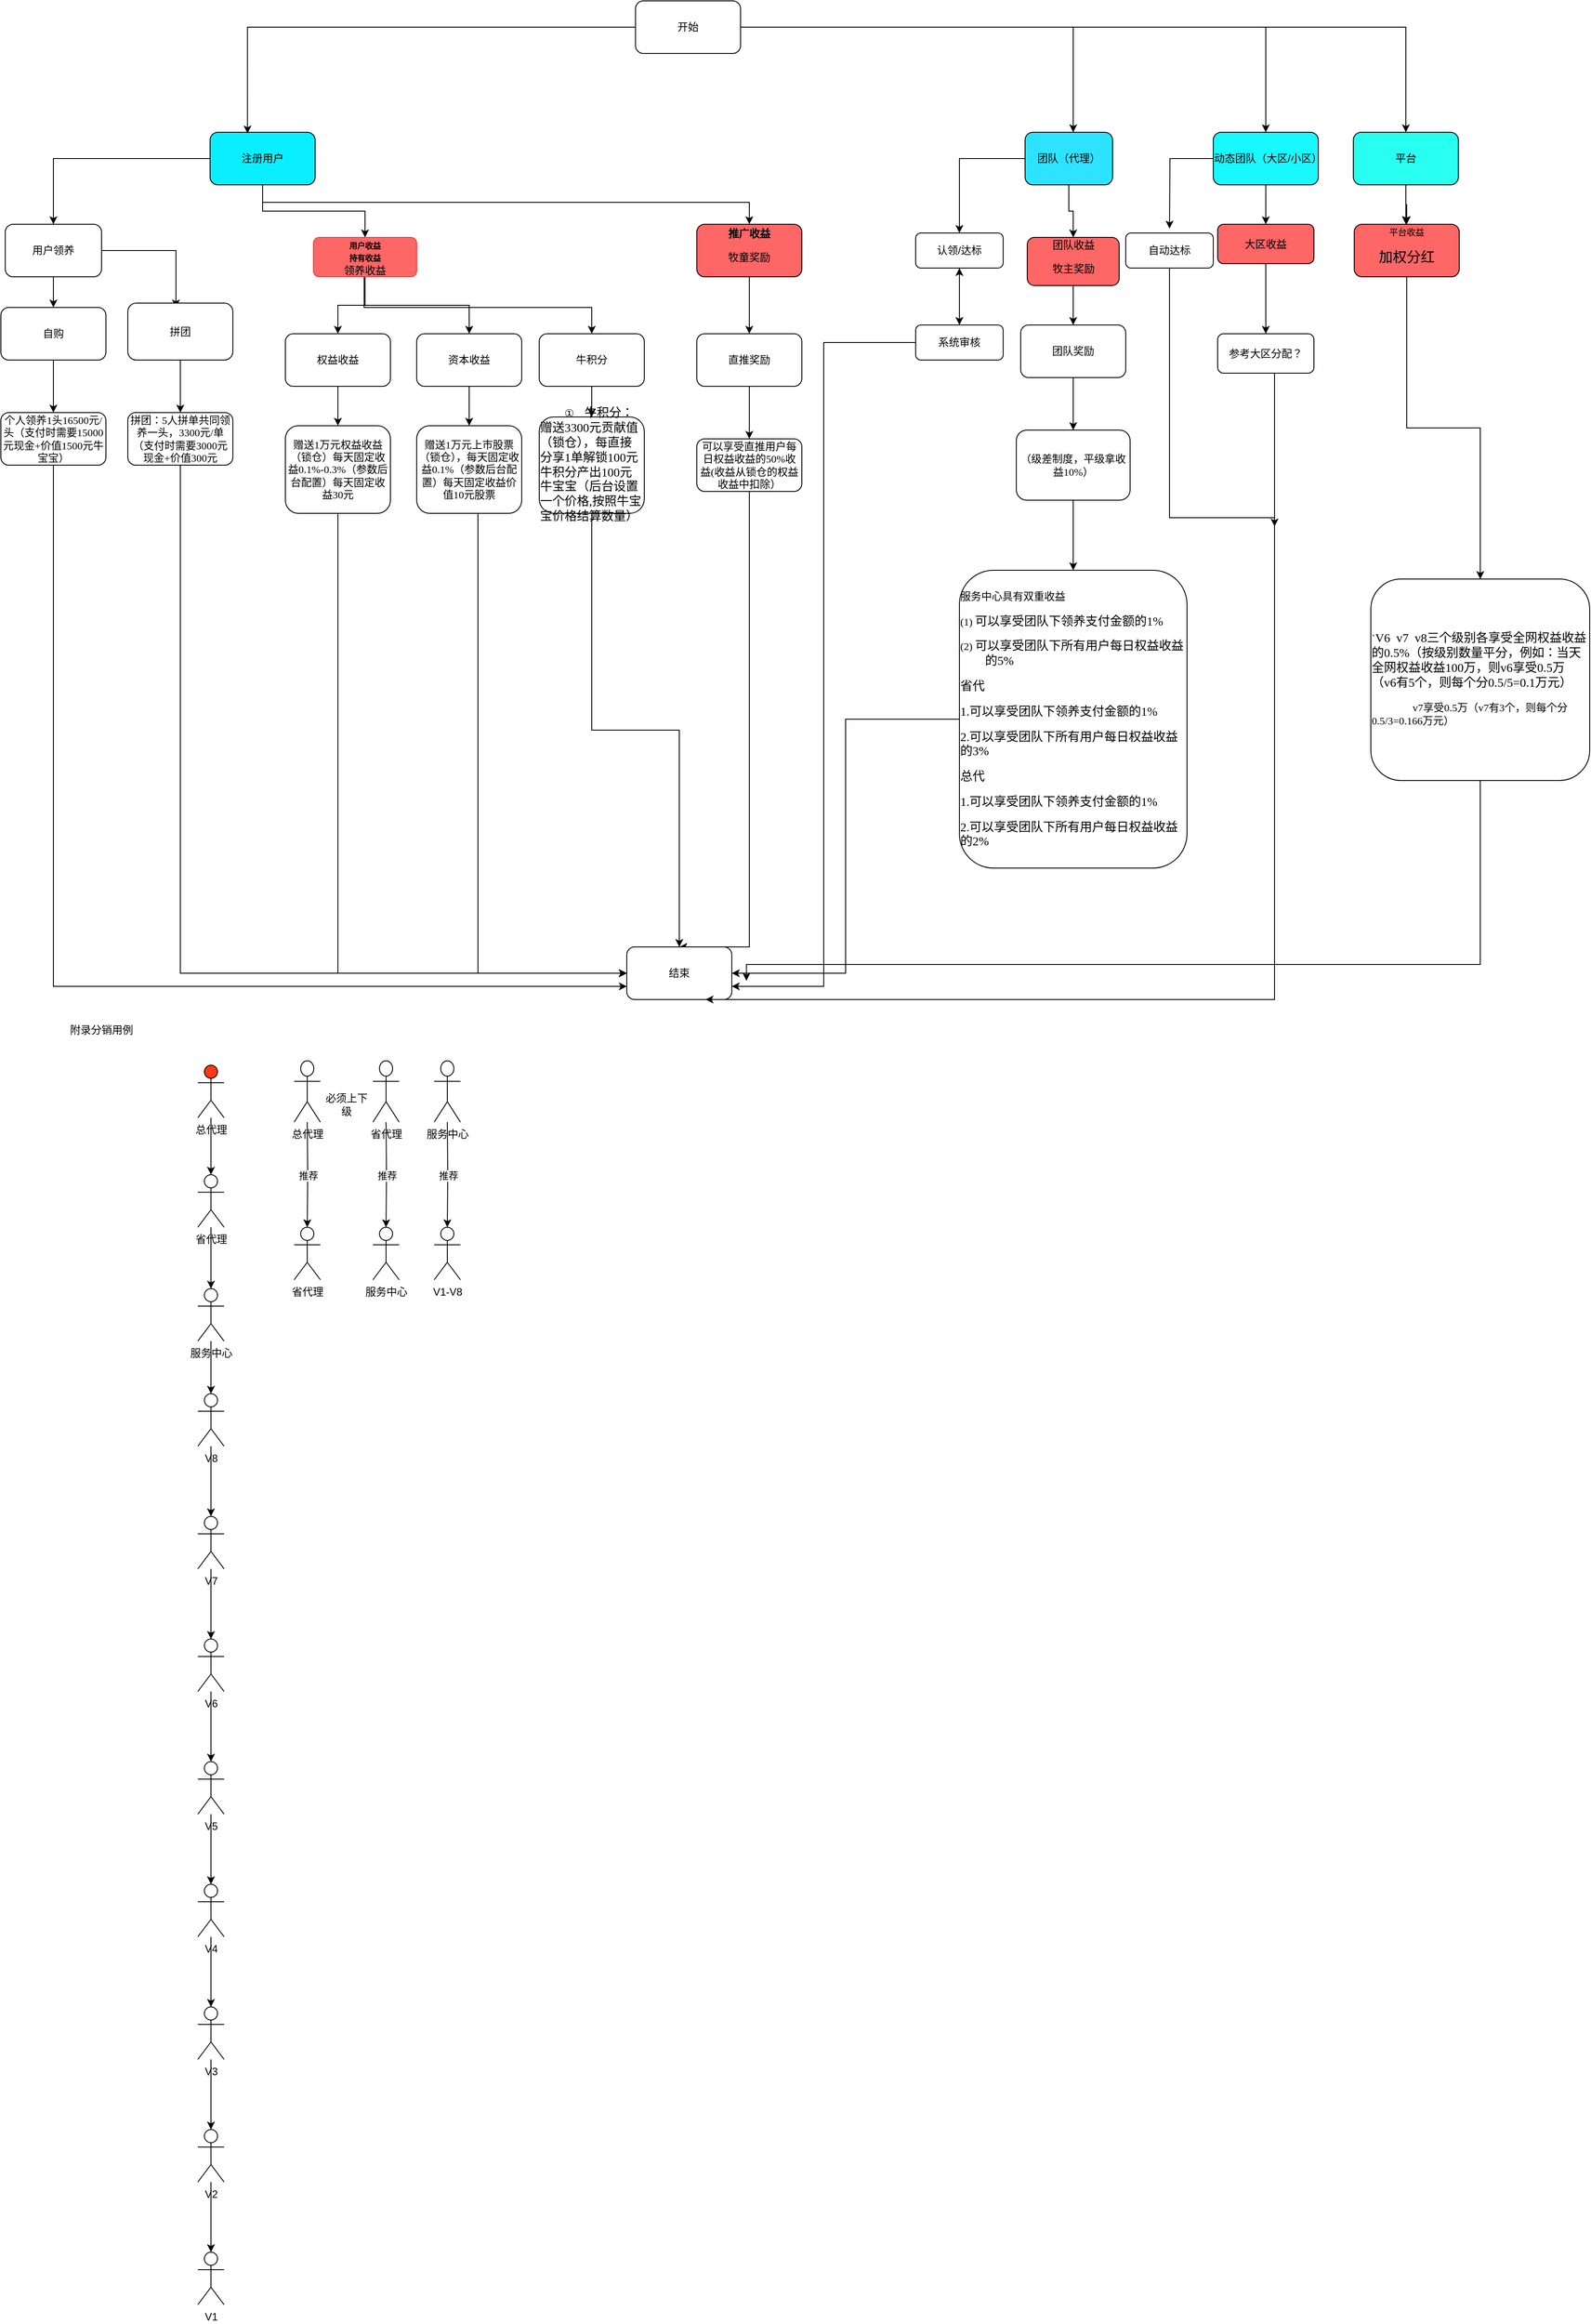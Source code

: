 <mxfile version="21.0.8" type="github">
  <diagram id="C5RBs43oDa-KdzZeNtuy" name="Page-1">
    <mxGraphModel dx="2100" dy="874" grid="1" gridSize="10" guides="1" tooltips="1" connect="1" arrows="1" fold="1" page="1" pageScale="1" pageWidth="827" pageHeight="1169" math="0" shadow="0">
      <root>
        <mxCell id="WIyWlLk6GJQsqaUBKTNV-0" />
        <mxCell id="WIyWlLk6GJQsqaUBKTNV-1" parent="WIyWlLk6GJQsqaUBKTNV-0" />
        <mxCell id="wJaKwitPQJHhGoxhKrAu-2" value="" style="edgeStyle=orthogonalEdgeStyle;rounded=0;orthogonalLoop=1;jettySize=auto;html=1;" edge="1" parent="WIyWlLk6GJQsqaUBKTNV-1" source="wJaKwitPQJHhGoxhKrAu-0" target="wJaKwitPQJHhGoxhKrAu-1">
          <mxGeometry relative="1" as="geometry" />
        </mxCell>
        <mxCell id="wJaKwitPQJHhGoxhKrAu-12" value="" style="edgeStyle=orthogonalEdgeStyle;rounded=0;orthogonalLoop=1;jettySize=auto;html=1;" edge="1" parent="WIyWlLk6GJQsqaUBKTNV-1" source="wJaKwitPQJHhGoxhKrAu-0" target="wJaKwitPQJHhGoxhKrAu-11">
          <mxGeometry relative="1" as="geometry" />
        </mxCell>
        <mxCell id="wJaKwitPQJHhGoxhKrAu-29" value="" style="edgeStyle=orthogonalEdgeStyle;rounded=0;orthogonalLoop=1;jettySize=auto;html=1;" edge="1" parent="WIyWlLk6GJQsqaUBKTNV-1" source="wJaKwitPQJHhGoxhKrAu-0" target="wJaKwitPQJHhGoxhKrAu-28">
          <mxGeometry relative="1" as="geometry">
            <Array as="points">
              <mxPoint x="354" y="230" />
              <mxPoint x="910" y="230" />
            </Array>
          </mxGeometry>
        </mxCell>
        <mxCell id="wJaKwitPQJHhGoxhKrAu-0" value="注册用户" style="rounded=1;whiteSpace=wrap;html=1;fillColor=#0AEFFF;" vertex="1" parent="WIyWlLk6GJQsqaUBKTNV-1">
          <mxGeometry x="294" y="150" width="120" height="60" as="geometry" />
        </mxCell>
        <mxCell id="wJaKwitPQJHhGoxhKrAu-4" value="" style="edgeStyle=orthogonalEdgeStyle;rounded=0;orthogonalLoop=1;jettySize=auto;html=1;" edge="1" parent="WIyWlLk6GJQsqaUBKTNV-1" source="wJaKwitPQJHhGoxhKrAu-1">
          <mxGeometry relative="1" as="geometry">
            <mxPoint x="255" y="350" as="targetPoint" />
            <Array as="points">
              <mxPoint x="255" y="285" />
            </Array>
          </mxGeometry>
        </mxCell>
        <mxCell id="wJaKwitPQJHhGoxhKrAu-26" style="edgeStyle=orthogonalEdgeStyle;rounded=0;orthogonalLoop=1;jettySize=auto;html=1;" edge="1" parent="WIyWlLk6GJQsqaUBKTNV-1" source="wJaKwitPQJHhGoxhKrAu-1" target="wJaKwitPQJHhGoxhKrAu-3">
          <mxGeometry relative="1" as="geometry" />
        </mxCell>
        <mxCell id="wJaKwitPQJHhGoxhKrAu-1" value="用户领养" style="rounded=1;whiteSpace=wrap;html=1;" vertex="1" parent="WIyWlLk6GJQsqaUBKTNV-1">
          <mxGeometry x="60" y="255" width="110" height="60" as="geometry" />
        </mxCell>
        <mxCell id="wJaKwitPQJHhGoxhKrAu-8" value="" style="edgeStyle=orthogonalEdgeStyle;rounded=0;orthogonalLoop=1;jettySize=auto;html=1;" edge="1" parent="WIyWlLk6GJQsqaUBKTNV-1" source="wJaKwitPQJHhGoxhKrAu-3" target="wJaKwitPQJHhGoxhKrAu-7">
          <mxGeometry relative="1" as="geometry" />
        </mxCell>
        <mxCell id="wJaKwitPQJHhGoxhKrAu-3" value="自购" style="whiteSpace=wrap;html=1;rounded=1;" vertex="1" parent="WIyWlLk6GJQsqaUBKTNV-1">
          <mxGeometry x="55" y="350" width="120" height="60" as="geometry" />
        </mxCell>
        <mxCell id="wJaKwitPQJHhGoxhKrAu-109" style="edgeStyle=orthogonalEdgeStyle;rounded=0;orthogonalLoop=1;jettySize=auto;html=1;" edge="1" parent="WIyWlLk6GJQsqaUBKTNV-1" source="wJaKwitPQJHhGoxhKrAu-5" target="wJaKwitPQJHhGoxhKrAu-9">
          <mxGeometry relative="1" as="geometry" />
        </mxCell>
        <mxCell id="wJaKwitPQJHhGoxhKrAu-5" value="拼团" style="rounded=1;whiteSpace=wrap;html=1;" vertex="1" parent="WIyWlLk6GJQsqaUBKTNV-1">
          <mxGeometry x="200" y="345" width="120" height="65" as="geometry" />
        </mxCell>
        <mxCell id="wJaKwitPQJHhGoxhKrAu-130" style="edgeStyle=orthogonalEdgeStyle;rounded=0;orthogonalLoop=1;jettySize=auto;html=1;entryX=0;entryY=0.75;entryDx=0;entryDy=0;" edge="1" parent="WIyWlLk6GJQsqaUBKTNV-1" source="wJaKwitPQJHhGoxhKrAu-7" target="wJaKwitPQJHhGoxhKrAu-129">
          <mxGeometry relative="1" as="geometry">
            <Array as="points">
              <mxPoint x="115" y="1125" />
            </Array>
          </mxGeometry>
        </mxCell>
        <mxCell id="wJaKwitPQJHhGoxhKrAu-7" value="&lt;p class=&quot;MsoNormal&quot;&gt;&lt;font face=&quot;宋体&quot;&gt;个人领养&lt;/font&gt;&lt;font face=&quot;Calibri&quot;&gt;1&lt;/font&gt;&lt;font face=&quot;宋体&quot;&gt;头&lt;/font&gt;&lt;font face=&quot;Calibri&quot;&gt;16500&lt;/font&gt;&lt;font face=&quot;宋体&quot;&gt;元&lt;/font&gt;&lt;font face=&quot;Calibri&quot;&gt;/&lt;/font&gt;&lt;font face=&quot;宋体&quot;&gt;头（支付时需要&lt;/font&gt;&lt;font face=&quot;Calibri&quot;&gt;15000&lt;/font&gt;&lt;font face=&quot;宋体&quot;&gt;元现金&lt;/font&gt;&lt;font face=&quot;Calibri&quot;&gt;+&lt;/font&gt;&lt;font face=&quot;宋体&quot;&gt;价值&lt;/font&gt;&lt;font face=&quot;Calibri&quot;&gt;1500&lt;/font&gt;&lt;font face=&quot;宋体&quot;&gt;元牛宝宝）&lt;/font&gt;&lt;/p&gt;" style="whiteSpace=wrap;html=1;rounded=1;" vertex="1" parent="WIyWlLk6GJQsqaUBKTNV-1">
          <mxGeometry x="55" y="470" width="120" height="60" as="geometry" />
        </mxCell>
        <mxCell id="wJaKwitPQJHhGoxhKrAu-14" value="" style="edgeStyle=orthogonalEdgeStyle;rounded=0;orthogonalLoop=1;jettySize=auto;html=1;" edge="1" parent="WIyWlLk6GJQsqaUBKTNV-1" source="wJaKwitPQJHhGoxhKrAu-11" target="wJaKwitPQJHhGoxhKrAu-13">
          <mxGeometry relative="1" as="geometry" />
        </mxCell>
        <mxCell id="wJaKwitPQJHhGoxhKrAu-16" value="" style="edgeStyle=orthogonalEdgeStyle;rounded=0;orthogonalLoop=1;jettySize=auto;html=1;" edge="1" parent="WIyWlLk6GJQsqaUBKTNV-1" source="wJaKwitPQJHhGoxhKrAu-11" target="wJaKwitPQJHhGoxhKrAu-15">
          <mxGeometry relative="1" as="geometry" />
        </mxCell>
        <mxCell id="wJaKwitPQJHhGoxhKrAu-110" style="edgeStyle=orthogonalEdgeStyle;rounded=0;orthogonalLoop=1;jettySize=auto;html=1;" edge="1" parent="WIyWlLk6GJQsqaUBKTNV-1" source="wJaKwitPQJHhGoxhKrAu-11" target="wJaKwitPQJHhGoxhKrAu-17">
          <mxGeometry relative="1" as="geometry">
            <Array as="points">
              <mxPoint x="470" y="350" />
              <mxPoint x="730" y="350" />
            </Array>
          </mxGeometry>
        </mxCell>
        <mxCell id="wJaKwitPQJHhGoxhKrAu-11" value="&lt;b&gt;&lt;font style=&quot;font-size: 9px;&quot;&gt;用户收益&lt;br&gt;持有收益&lt;br&gt;&lt;/font&gt;&lt;/b&gt;&lt;span style=&quot;font-family: 宋体; background-color: initial;&quot;&gt;领养收益&lt;/span&gt;&lt;b&gt;&lt;font style=&quot;font-size: 9px;&quot;&gt;&lt;br&gt;&lt;/font&gt;&lt;/b&gt;" style="rounded=1;whiteSpace=wrap;html=1;strokeColor=#FF3333;fillColor=#FF6666;" vertex="1" parent="WIyWlLk6GJQsqaUBKTNV-1">
          <mxGeometry x="412" y="270" width="118" height="45" as="geometry" />
        </mxCell>
        <mxCell id="wJaKwitPQJHhGoxhKrAu-20" value="" style="edgeStyle=orthogonalEdgeStyle;rounded=0;orthogonalLoop=1;jettySize=auto;html=1;" edge="1" parent="WIyWlLk6GJQsqaUBKTNV-1" source="wJaKwitPQJHhGoxhKrAu-13" target="wJaKwitPQJHhGoxhKrAu-19">
          <mxGeometry relative="1" as="geometry" />
        </mxCell>
        <mxCell id="wJaKwitPQJHhGoxhKrAu-13" value="权益收益" style="rounded=1;whiteSpace=wrap;html=1;" vertex="1" parent="WIyWlLk6GJQsqaUBKTNV-1">
          <mxGeometry x="380" y="380" width="120" height="60" as="geometry" />
        </mxCell>
        <mxCell id="wJaKwitPQJHhGoxhKrAu-22" value="" style="edgeStyle=orthogonalEdgeStyle;rounded=0;orthogonalLoop=1;jettySize=auto;html=1;" edge="1" parent="WIyWlLk6GJQsqaUBKTNV-1" source="wJaKwitPQJHhGoxhKrAu-15" target="wJaKwitPQJHhGoxhKrAu-21">
          <mxGeometry relative="1" as="geometry" />
        </mxCell>
        <mxCell id="wJaKwitPQJHhGoxhKrAu-15" value="&lt;p class=&quot;MsoNormal&quot;&gt;&lt;font face=&quot;宋体&quot;&gt;资本收益&lt;/font&gt;&lt;/p&gt;" style="whiteSpace=wrap;html=1;rounded=1;" vertex="1" parent="WIyWlLk6GJQsqaUBKTNV-1">
          <mxGeometry x="530" y="380" width="120" height="60" as="geometry" />
        </mxCell>
        <mxCell id="wJaKwitPQJHhGoxhKrAu-27" value="" style="edgeStyle=orthogonalEdgeStyle;rounded=0;orthogonalLoop=1;jettySize=auto;html=1;" edge="1" parent="WIyWlLk6GJQsqaUBKTNV-1" source="wJaKwitPQJHhGoxhKrAu-17" target="wJaKwitPQJHhGoxhKrAu-23">
          <mxGeometry relative="1" as="geometry" />
        </mxCell>
        <mxCell id="wJaKwitPQJHhGoxhKrAu-17" value="&lt;p class=&quot;MsoNormal&quot;&gt;&lt;font face=&quot;宋体&quot;&gt;牛积分&lt;/font&gt;&lt;/p&gt;" style="whiteSpace=wrap;html=1;rounded=1;" vertex="1" parent="WIyWlLk6GJQsqaUBKTNV-1">
          <mxGeometry x="670" y="380" width="120" height="60" as="geometry" />
        </mxCell>
        <mxCell id="wJaKwitPQJHhGoxhKrAu-132" style="edgeStyle=orthogonalEdgeStyle;rounded=0;orthogonalLoop=1;jettySize=auto;html=1;entryX=0;entryY=0.5;entryDx=0;entryDy=0;" edge="1" parent="WIyWlLk6GJQsqaUBKTNV-1" source="wJaKwitPQJHhGoxhKrAu-19" target="wJaKwitPQJHhGoxhKrAu-129">
          <mxGeometry relative="1" as="geometry">
            <Array as="points">
              <mxPoint x="440" y="1110" />
            </Array>
          </mxGeometry>
        </mxCell>
        <mxCell id="wJaKwitPQJHhGoxhKrAu-19" value="&lt;p class=&quot;MsoNormal&quot;&gt;&lt;font face=&quot;宋体&quot;&gt;赠送&lt;/font&gt;&lt;font face=&quot;Calibri&quot;&gt;1&lt;/font&gt;&lt;font face=&quot;宋体&quot;&gt;万元权益收益（锁仓）每天固定收益&lt;/font&gt;&lt;font face=&quot;Calibri&quot;&gt;0.1%-0.3%&lt;/font&gt;&lt;font face=&quot;宋体&quot;&gt;（参数后台配置）每天固定收益&lt;/font&gt;&lt;font face=&quot;Calibri&quot;&gt;30&lt;/font&gt;&lt;font face=&quot;宋体&quot;&gt;元&lt;/font&gt;&lt;/p&gt;" style="rounded=1;whiteSpace=wrap;html=1;" vertex="1" parent="WIyWlLk6GJQsqaUBKTNV-1">
          <mxGeometry x="380" y="485" width="120" height="100" as="geometry" />
        </mxCell>
        <mxCell id="wJaKwitPQJHhGoxhKrAu-133" style="edgeStyle=orthogonalEdgeStyle;rounded=0;orthogonalLoop=1;jettySize=auto;html=1;entryX=0;entryY=0.5;entryDx=0;entryDy=0;" edge="1" parent="WIyWlLk6GJQsqaUBKTNV-1" source="wJaKwitPQJHhGoxhKrAu-21" target="wJaKwitPQJHhGoxhKrAu-129">
          <mxGeometry relative="1" as="geometry">
            <Array as="points">
              <mxPoint x="600" y="1110" />
            </Array>
          </mxGeometry>
        </mxCell>
        <mxCell id="wJaKwitPQJHhGoxhKrAu-21" value="&lt;p class=&quot;MsoNormal&quot;&gt;&lt;font face=&quot;宋体&quot;&gt;赠送&lt;/font&gt;&lt;font face=&quot;Calibri&quot;&gt;1&lt;/font&gt;&lt;font face=&quot;宋体&quot;&gt;万元上市股票（锁仓），每天固定收益&lt;/font&gt;&lt;font face=&quot;Calibri&quot;&gt;0.1%&lt;/font&gt;&lt;font face=&quot;宋体&quot;&gt;（参数后台配置）每天固定收益价值&lt;/font&gt;&lt;font face=&quot;Calibri&quot;&gt;10&lt;/font&gt;&lt;font face=&quot;宋体&quot;&gt;元股票&lt;/font&gt;&lt;/p&gt;" style="whiteSpace=wrap;html=1;rounded=1;" vertex="1" parent="WIyWlLk6GJQsqaUBKTNV-1">
          <mxGeometry x="530" y="485" width="120" height="100" as="geometry" />
        </mxCell>
        <mxCell id="wJaKwitPQJHhGoxhKrAu-134" style="edgeStyle=orthogonalEdgeStyle;rounded=0;orthogonalLoop=1;jettySize=auto;html=1;" edge="1" parent="WIyWlLk6GJQsqaUBKTNV-1" source="wJaKwitPQJHhGoxhKrAu-23" target="wJaKwitPQJHhGoxhKrAu-129">
          <mxGeometry relative="1" as="geometry" />
        </mxCell>
        <mxCell id="wJaKwitPQJHhGoxhKrAu-23" value="&lt;p style=&quot;margin-left:0.0pt;mso-para-margin-left:0.0gd;text-indent:21.0pt;&lt;br/&gt;mso-char-indent-count:2.0;text-align:left;mso-list:l0 level1 lfo1;&quot; class=&quot;MsoNormal&quot;&gt;①　&lt;span style=&quot;mso-spacerun:&#39;yes&#39;;font-family:宋体;mso-ascii-font-family:Calibri;&lt;br/&gt;mso-hansi-font-family:Calibri;mso-bidi-font-family:&#39;Times New Roman&#39;;font-size:10.5pt;&lt;br/&gt;mso-font-kerning:1.0pt;&quot;&gt;&lt;font face=&quot;宋体&quot;&gt;牛积分：赠送&lt;/font&gt;&lt;font face=&quot;Calibri&quot;&gt;3300&lt;/font&gt;&lt;font face=&quot;宋体&quot;&gt;元贡献值（锁仓），每直接分享&lt;/font&gt;&lt;font face=&quot;Calibri&quot;&gt;1&lt;/font&gt;&lt;font face=&quot;宋体&quot;&gt;单解锁&lt;/font&gt;&lt;font face=&quot;Calibri&quot;&gt;100&lt;/font&gt;&lt;font face=&quot;宋体&quot;&gt;元牛积分产出&lt;/font&gt;&lt;font face=&quot;Calibri&quot;&gt;100&lt;/font&gt;&lt;font face=&quot;宋体&quot;&gt;元牛宝宝（后台设置一个价格&lt;/font&gt;&lt;font face=&quot;Calibri&quot;&gt;,&lt;/font&gt;&lt;font face=&quot;宋体&quot;&gt;按照牛宝宝价格结算数量）&lt;/font&gt;&lt;/span&gt;&lt;span style=&quot;mso-spacerun:&#39;yes&#39;;font-family:Calibri;mso-fareast-font-family:宋体;&lt;br/&gt;mso-bidi-font-family:&#39;Times New Roman&#39;;font-size:10.5pt;mso-font-kerning:1.0pt;&quot;&gt;&lt;/span&gt;&lt;/p&gt;" style="whiteSpace=wrap;html=1;rounded=1;" vertex="1" parent="WIyWlLk6GJQsqaUBKTNV-1">
          <mxGeometry x="670" y="475" width="120" height="110" as="geometry" />
        </mxCell>
        <mxCell id="wJaKwitPQJHhGoxhKrAu-131" style="edgeStyle=orthogonalEdgeStyle;rounded=0;orthogonalLoop=1;jettySize=auto;html=1;entryX=0;entryY=0.5;entryDx=0;entryDy=0;" edge="1" parent="WIyWlLk6GJQsqaUBKTNV-1" source="wJaKwitPQJHhGoxhKrAu-9" target="wJaKwitPQJHhGoxhKrAu-129">
          <mxGeometry relative="1" as="geometry">
            <Array as="points">
              <mxPoint x="260" y="1110" />
            </Array>
          </mxGeometry>
        </mxCell>
        <mxCell id="wJaKwitPQJHhGoxhKrAu-9" value="&lt;p class=&quot;MsoNormal&quot;&gt;&lt;font face=&quot;宋体&quot;&gt;拼团：&lt;/font&gt;&lt;font face=&quot;Calibri&quot;&gt;5&lt;/font&gt;&lt;font face=&quot;宋体&quot;&gt;人拼单共同领养一头，&lt;/font&gt;&lt;font face=&quot;Calibri&quot;&gt;3300&lt;/font&gt;&lt;font face=&quot;宋体&quot;&gt;元&lt;/font&gt;&lt;font face=&quot;Calibri&quot;&gt;/&lt;/font&gt;&lt;font face=&quot;宋体&quot;&gt;单（支付时需要&lt;/font&gt;&lt;font face=&quot;Calibri&quot;&gt;3000&lt;/font&gt;&lt;font face=&quot;宋体&quot;&gt;元现金&lt;/font&gt;&lt;font face=&quot;Calibri&quot;&gt;+&lt;/font&gt;&lt;font face=&quot;宋体&quot;&gt;价值&lt;/font&gt;&lt;font face=&quot;Calibri&quot;&gt;300&lt;/font&gt;&lt;font face=&quot;宋体&quot;&gt;元&lt;/font&gt;&lt;/p&gt;" style="whiteSpace=wrap;html=1;rounded=1;" vertex="1" parent="WIyWlLk6GJQsqaUBKTNV-1">
          <mxGeometry x="200" y="470" width="120" height="60" as="geometry" />
        </mxCell>
        <mxCell id="wJaKwitPQJHhGoxhKrAu-31" value="" style="edgeStyle=orthogonalEdgeStyle;rounded=0;orthogonalLoop=1;jettySize=auto;html=1;" edge="1" parent="WIyWlLk6GJQsqaUBKTNV-1" source="wJaKwitPQJHhGoxhKrAu-28" target="wJaKwitPQJHhGoxhKrAu-30">
          <mxGeometry relative="1" as="geometry" />
        </mxCell>
        <mxCell id="wJaKwitPQJHhGoxhKrAu-35" value="" style="edgeStyle=orthogonalEdgeStyle;rounded=0;orthogonalLoop=1;jettySize=auto;html=1;" edge="1" parent="WIyWlLk6GJQsqaUBKTNV-1" source="wJaKwitPQJHhGoxhKrAu-30" target="wJaKwitPQJHhGoxhKrAu-34">
          <mxGeometry relative="1" as="geometry" />
        </mxCell>
        <mxCell id="wJaKwitPQJHhGoxhKrAu-30" value="直推奖励" style="whiteSpace=wrap;html=1;rounded=1;" vertex="1" parent="WIyWlLk6GJQsqaUBKTNV-1">
          <mxGeometry x="850" y="380" width="120" height="60" as="geometry" />
        </mxCell>
        <mxCell id="wJaKwitPQJHhGoxhKrAu-135" style="edgeStyle=orthogonalEdgeStyle;rounded=0;orthogonalLoop=1;jettySize=auto;html=1;" edge="1" parent="WIyWlLk6GJQsqaUBKTNV-1" source="wJaKwitPQJHhGoxhKrAu-34">
          <mxGeometry relative="1" as="geometry">
            <mxPoint x="830" y="1080" as="targetPoint" />
            <Array as="points">
              <mxPoint x="910" y="1080" />
            </Array>
          </mxGeometry>
        </mxCell>
        <mxCell id="wJaKwitPQJHhGoxhKrAu-34" value="&lt;p class=&quot;MsoNormal&quot;&gt;&lt;font face=&quot;宋体&quot;&gt;可以享受直推用户每日权益收益的&lt;/font&gt;&lt;font face=&quot;Calibri&quot;&gt;50%&lt;/font&gt;&lt;font face=&quot;宋体&quot;&gt;收益&lt;/font&gt;&lt;font face=&quot;Calibri&quot;&gt;(&lt;/font&gt;&lt;font face=&quot;宋体&quot;&gt;收益从锁仓的权益收益中扣除）&lt;/font&gt;&lt;/p&gt;" style="whiteSpace=wrap;html=1;rounded=1;" vertex="1" parent="WIyWlLk6GJQsqaUBKTNV-1">
          <mxGeometry x="850" y="500" width="120" height="60" as="geometry" />
        </mxCell>
        <mxCell id="wJaKwitPQJHhGoxhKrAu-115" style="edgeStyle=orthogonalEdgeStyle;rounded=0;orthogonalLoop=1;jettySize=auto;html=1;entryX=0.5;entryY=0;entryDx=0;entryDy=0;" edge="1" parent="WIyWlLk6GJQsqaUBKTNV-1" source="wJaKwitPQJHhGoxhKrAu-39" target="wJaKwitPQJHhGoxhKrAu-48">
          <mxGeometry relative="1" as="geometry" />
        </mxCell>
        <mxCell id="wJaKwitPQJHhGoxhKrAu-39" value="团队（代理）" style="rounded=1;whiteSpace=wrap;html=1;movable=1;resizable=1;rotatable=1;deletable=1;editable=1;locked=0;connectable=1;fillColor=#2EE3FF;" vertex="1" parent="WIyWlLk6GJQsqaUBKTNV-1">
          <mxGeometry x="1225" y="150" width="100" height="60" as="geometry" />
        </mxCell>
        <mxCell id="wJaKwitPQJHhGoxhKrAu-42" style="edgeStyle=orthogonalEdgeStyle;rounded=0;orthogonalLoop=1;jettySize=auto;html=1;entryX=0.356;entryY=0.022;entryDx=0;entryDy=0;entryPerimeter=0;" edge="1" parent="WIyWlLk6GJQsqaUBKTNV-1" source="wJaKwitPQJHhGoxhKrAu-41" target="wJaKwitPQJHhGoxhKrAu-0">
          <mxGeometry relative="1" as="geometry" />
        </mxCell>
        <mxCell id="wJaKwitPQJHhGoxhKrAu-43" style="edgeStyle=orthogonalEdgeStyle;rounded=0;orthogonalLoop=1;jettySize=auto;html=1;" edge="1" parent="WIyWlLk6GJQsqaUBKTNV-1" source="wJaKwitPQJHhGoxhKrAu-41" target="wJaKwitPQJHhGoxhKrAu-39">
          <mxGeometry relative="1" as="geometry">
            <Array as="points">
              <mxPoint x="1280" y="30" />
            </Array>
          </mxGeometry>
        </mxCell>
        <mxCell id="wJaKwitPQJHhGoxhKrAu-100" value="" style="edgeStyle=orthogonalEdgeStyle;rounded=0;orthogonalLoop=1;jettySize=auto;html=1;" edge="1" parent="WIyWlLk6GJQsqaUBKTNV-1" source="wJaKwitPQJHhGoxhKrAu-41" target="wJaKwitPQJHhGoxhKrAu-99">
          <mxGeometry relative="1" as="geometry" />
        </mxCell>
        <mxCell id="wJaKwitPQJHhGoxhKrAu-122" style="edgeStyle=orthogonalEdgeStyle;rounded=0;orthogonalLoop=1;jettySize=auto;html=1;entryX=0.5;entryY=0;entryDx=0;entryDy=0;" edge="1" parent="WIyWlLk6GJQsqaUBKTNV-1" source="wJaKwitPQJHhGoxhKrAu-41" target="wJaKwitPQJHhGoxhKrAu-121">
          <mxGeometry relative="1" as="geometry" />
        </mxCell>
        <mxCell id="wJaKwitPQJHhGoxhKrAu-41" value="开始" style="rounded=1;whiteSpace=wrap;html=1;" vertex="1" parent="WIyWlLk6GJQsqaUBKTNV-1">
          <mxGeometry x="780" width="120" height="60" as="geometry" />
        </mxCell>
        <mxCell id="wJaKwitPQJHhGoxhKrAu-114" value="" style="edgeStyle=orthogonalEdgeStyle;rounded=0;orthogonalLoop=1;jettySize=auto;html=1;" edge="1" parent="WIyWlLk6GJQsqaUBKTNV-1" source="wJaKwitPQJHhGoxhKrAu-48" target="wJaKwitPQJHhGoxhKrAu-112">
          <mxGeometry relative="1" as="geometry" />
        </mxCell>
        <mxCell id="wJaKwitPQJHhGoxhKrAu-48" value="团队收益&lt;br&gt;&lt;p class=&quot;MsoNormal&quot;&gt;&lt;font face=&quot;宋体&quot;&gt;牧主奖励&lt;/font&gt;&lt;/p&gt;" style="whiteSpace=wrap;html=1;rounded=1;movable=1;resizable=1;rotatable=1;deletable=1;editable=1;locked=0;connectable=1;fillColor=#FF6666;" vertex="1" parent="WIyWlLk6GJQsqaUBKTNV-1">
          <mxGeometry x="1227.5" y="270" width="105" height="55" as="geometry" />
        </mxCell>
        <mxCell id="wJaKwitPQJHhGoxhKrAu-50" value="附录分销用例" style="text;html=1;strokeColor=none;fillColor=none;align=center;verticalAlign=middle;whiteSpace=wrap;rounded=0;" vertex="1" parent="WIyWlLk6GJQsqaUBKTNV-1">
          <mxGeometry x="130" y="1160" width="80" height="30" as="geometry" />
        </mxCell>
        <mxCell id="wJaKwitPQJHhGoxhKrAu-61" value="" style="edgeStyle=orthogonalEdgeStyle;rounded=0;orthogonalLoop=1;jettySize=auto;html=1;" edge="1" parent="WIyWlLk6GJQsqaUBKTNV-1" source="wJaKwitPQJHhGoxhKrAu-52" target="wJaKwitPQJHhGoxhKrAu-60">
          <mxGeometry relative="1" as="geometry" />
        </mxCell>
        <mxCell id="wJaKwitPQJHhGoxhKrAu-85" style="edgeStyle=orthogonalEdgeStyle;rounded=0;orthogonalLoop=1;jettySize=auto;html=1;entryX=0.5;entryY=0;entryDx=0;entryDy=0;entryPerimeter=0;" edge="1" parent="WIyWlLk6GJQsqaUBKTNV-1" source="wJaKwitPQJHhGoxhKrAu-56" target="wJaKwitPQJHhGoxhKrAu-52">
          <mxGeometry relative="1" as="geometry" />
        </mxCell>
        <UserObject label="总代理" id="wJaKwitPQJHhGoxhKrAu-56">
          <mxCell style="shape=umlActor;verticalLabelPosition=bottom;verticalAlign=top;html=1;outlineConnect=0;fillColor=#FF3912;" vertex="1" parent="WIyWlLk6GJQsqaUBKTNV-1">
            <mxGeometry x="280" y="1215" width="30" height="60" as="geometry" />
          </mxCell>
        </UserObject>
        <mxCell id="wJaKwitPQJHhGoxhKrAu-63" value="" style="edgeStyle=orthogonalEdgeStyle;rounded=0;orthogonalLoop=1;jettySize=auto;html=1;" edge="1" parent="WIyWlLk6GJQsqaUBKTNV-1" source="wJaKwitPQJHhGoxhKrAu-60" target="wJaKwitPQJHhGoxhKrAu-62">
          <mxGeometry relative="1" as="geometry" />
        </mxCell>
        <UserObject label="服务中心" id="wJaKwitPQJHhGoxhKrAu-60">
          <mxCell style="shape=umlActor;verticalLabelPosition=bottom;verticalAlign=top;html=1;outlineConnect=0;" vertex="1" parent="WIyWlLk6GJQsqaUBKTNV-1">
            <mxGeometry x="280" y="1470" width="30" height="60" as="geometry" />
          </mxCell>
        </UserObject>
        <mxCell id="wJaKwitPQJHhGoxhKrAu-65" value="" style="edgeStyle=orthogonalEdgeStyle;rounded=0;orthogonalLoop=1;jettySize=auto;html=1;" edge="1" parent="WIyWlLk6GJQsqaUBKTNV-1" source="wJaKwitPQJHhGoxhKrAu-62" target="wJaKwitPQJHhGoxhKrAu-64">
          <mxGeometry relative="1" as="geometry" />
        </mxCell>
        <UserObject label="V8&lt;br&gt;" id="wJaKwitPQJHhGoxhKrAu-62">
          <mxCell style="shape=umlActor;verticalLabelPosition=bottom;verticalAlign=top;html=1;outlineConnect=0;" vertex="1" parent="WIyWlLk6GJQsqaUBKTNV-1">
            <mxGeometry x="280" y="1590" width="30" height="60" as="geometry" />
          </mxCell>
        </UserObject>
        <mxCell id="wJaKwitPQJHhGoxhKrAu-67" value="" style="edgeStyle=orthogonalEdgeStyle;rounded=0;orthogonalLoop=1;jettySize=auto;html=1;" edge="1" parent="WIyWlLk6GJQsqaUBKTNV-1" source="wJaKwitPQJHhGoxhKrAu-64" target="wJaKwitPQJHhGoxhKrAu-66">
          <mxGeometry relative="1" as="geometry" />
        </mxCell>
        <UserObject label="V7" id="wJaKwitPQJHhGoxhKrAu-64">
          <mxCell style="shape=umlActor;verticalLabelPosition=bottom;verticalAlign=top;html=1;outlineConnect=0;" vertex="1" parent="WIyWlLk6GJQsqaUBKTNV-1">
            <mxGeometry x="280" y="1730" width="30" height="60" as="geometry" />
          </mxCell>
        </UserObject>
        <mxCell id="wJaKwitPQJHhGoxhKrAu-69" value="" style="edgeStyle=orthogonalEdgeStyle;rounded=0;orthogonalLoop=1;jettySize=auto;html=1;" edge="1" parent="WIyWlLk6GJQsqaUBKTNV-1" source="wJaKwitPQJHhGoxhKrAu-66" target="wJaKwitPQJHhGoxhKrAu-68">
          <mxGeometry relative="1" as="geometry" />
        </mxCell>
        <UserObject label="V6" id="wJaKwitPQJHhGoxhKrAu-66">
          <mxCell style="shape=umlActor;verticalLabelPosition=bottom;verticalAlign=top;html=1;outlineConnect=0;" vertex="1" parent="WIyWlLk6GJQsqaUBKTNV-1">
            <mxGeometry x="280" y="1870" width="30" height="60" as="geometry" />
          </mxCell>
        </UserObject>
        <mxCell id="wJaKwitPQJHhGoxhKrAu-71" value="" style="edgeStyle=orthogonalEdgeStyle;rounded=0;orthogonalLoop=1;jettySize=auto;html=1;" edge="1" parent="WIyWlLk6GJQsqaUBKTNV-1" source="wJaKwitPQJHhGoxhKrAu-68" target="wJaKwitPQJHhGoxhKrAu-70">
          <mxGeometry relative="1" as="geometry" />
        </mxCell>
        <UserObject label="V5" id="wJaKwitPQJHhGoxhKrAu-68">
          <mxCell style="shape=umlActor;verticalLabelPosition=bottom;verticalAlign=top;html=1;outlineConnect=0;" vertex="1" parent="WIyWlLk6GJQsqaUBKTNV-1">
            <mxGeometry x="280" y="2010" width="30" height="60" as="geometry" />
          </mxCell>
        </UserObject>
        <mxCell id="wJaKwitPQJHhGoxhKrAu-73" value="" style="edgeStyle=orthogonalEdgeStyle;rounded=0;orthogonalLoop=1;jettySize=auto;html=1;" edge="1" parent="WIyWlLk6GJQsqaUBKTNV-1" source="wJaKwitPQJHhGoxhKrAu-70" target="wJaKwitPQJHhGoxhKrAu-72">
          <mxGeometry relative="1" as="geometry" />
        </mxCell>
        <UserObject label="V4" id="wJaKwitPQJHhGoxhKrAu-70">
          <mxCell style="shape=umlActor;verticalLabelPosition=bottom;verticalAlign=top;html=1;outlineConnect=0;" vertex="1" parent="WIyWlLk6GJQsqaUBKTNV-1">
            <mxGeometry x="280" y="2150" width="30" height="60" as="geometry" />
          </mxCell>
        </UserObject>
        <mxCell id="wJaKwitPQJHhGoxhKrAu-75" value="" style="edgeStyle=orthogonalEdgeStyle;rounded=0;orthogonalLoop=1;jettySize=auto;html=1;" edge="1" parent="WIyWlLk6GJQsqaUBKTNV-1" source="wJaKwitPQJHhGoxhKrAu-72" target="wJaKwitPQJHhGoxhKrAu-74">
          <mxGeometry relative="1" as="geometry" />
        </mxCell>
        <UserObject label="V3&lt;br&gt;" id="wJaKwitPQJHhGoxhKrAu-72">
          <mxCell style="shape=umlActor;verticalLabelPosition=bottom;verticalAlign=top;html=1;outlineConnect=0;" vertex="1" parent="WIyWlLk6GJQsqaUBKTNV-1">
            <mxGeometry x="280" y="2290" width="30" height="60" as="geometry" />
          </mxCell>
        </UserObject>
        <mxCell id="wJaKwitPQJHhGoxhKrAu-77" value="" style="edgeStyle=orthogonalEdgeStyle;rounded=0;orthogonalLoop=1;jettySize=auto;html=1;" edge="1" parent="WIyWlLk6GJQsqaUBKTNV-1" source="wJaKwitPQJHhGoxhKrAu-74" target="wJaKwitPQJHhGoxhKrAu-76">
          <mxGeometry relative="1" as="geometry" />
        </mxCell>
        <UserObject label="V2&lt;br&gt;" id="wJaKwitPQJHhGoxhKrAu-74">
          <mxCell style="shape=umlActor;verticalLabelPosition=bottom;verticalAlign=top;html=1;outlineConnect=0;" vertex="1" parent="WIyWlLk6GJQsqaUBKTNV-1">
            <mxGeometry x="280" y="2430" width="30" height="60" as="geometry" />
          </mxCell>
        </UserObject>
        <UserObject label="V1" id="wJaKwitPQJHhGoxhKrAu-76">
          <mxCell style="shape=umlActor;verticalLabelPosition=bottom;verticalAlign=top;html=1;outlineConnect=0;" vertex="1" parent="WIyWlLk6GJQsqaUBKTNV-1">
            <mxGeometry x="280" y="2570" width="30" height="60" as="geometry" />
          </mxCell>
        </UserObject>
        <mxCell id="wJaKwitPQJHhGoxhKrAu-82" value="推荐" style="edgeStyle=orthogonalEdgeStyle;rounded=0;orthogonalLoop=1;jettySize=auto;html=1;" edge="1" parent="WIyWlLk6GJQsqaUBKTNV-1" target="wJaKwitPQJHhGoxhKrAu-80">
          <mxGeometry relative="1" as="geometry">
            <mxPoint x="405" y="1280" as="sourcePoint" />
          </mxGeometry>
        </mxCell>
        <mxCell id="wJaKwitPQJHhGoxhKrAu-79" value="总代理" style="shape=umlActor;verticalLabelPosition=bottom;verticalAlign=top;html=1;outlineConnect=0;" vertex="1" parent="WIyWlLk6GJQsqaUBKTNV-1">
          <mxGeometry x="390" y="1210" width="30" height="70" as="geometry" />
        </mxCell>
        <mxCell id="wJaKwitPQJHhGoxhKrAu-83" style="edgeStyle=orthogonalEdgeStyle;rounded=0;orthogonalLoop=1;jettySize=auto;html=1;exitX=0.5;exitY=0.5;exitDx=0;exitDy=0;exitPerimeter=0;" edge="1" parent="WIyWlLk6GJQsqaUBKTNV-1" source="wJaKwitPQJHhGoxhKrAu-80">
          <mxGeometry relative="1" as="geometry">
            <mxPoint x="405" y="1430" as="targetPoint" />
          </mxGeometry>
        </mxCell>
        <UserObject label="省代理" id="wJaKwitPQJHhGoxhKrAu-80">
          <mxCell style="shape=umlActor;verticalLabelPosition=bottom;verticalAlign=top;html=1;outlineConnect=0;" vertex="1" parent="WIyWlLk6GJQsqaUBKTNV-1">
            <mxGeometry x="390" y="1400" width="30" height="60" as="geometry" />
          </mxCell>
        </UserObject>
        <mxCell id="wJaKwitPQJHhGoxhKrAu-52" value="省代理" style="shape=umlActor;verticalLabelPosition=bottom;verticalAlign=top;html=1;outlineConnect=0;strokeColor=#000000;" vertex="1" parent="WIyWlLk6GJQsqaUBKTNV-1">
          <mxGeometry x="280" y="1340" width="30" height="60" as="geometry" />
        </mxCell>
        <mxCell id="wJaKwitPQJHhGoxhKrAu-86" value="推荐" style="edgeStyle=orthogonalEdgeStyle;rounded=0;orthogonalLoop=1;jettySize=auto;html=1;" edge="1" parent="WIyWlLk6GJQsqaUBKTNV-1" target="wJaKwitPQJHhGoxhKrAu-89">
          <mxGeometry relative="1" as="geometry">
            <mxPoint x="495" y="1280" as="sourcePoint" />
          </mxGeometry>
        </mxCell>
        <mxCell id="wJaKwitPQJHhGoxhKrAu-87" value="省代理" style="shape=umlActor;verticalLabelPosition=bottom;verticalAlign=top;html=1;outlineConnect=0;" vertex="1" parent="WIyWlLk6GJQsqaUBKTNV-1">
          <mxGeometry x="480" y="1210" width="30" height="70" as="geometry" />
        </mxCell>
        <mxCell id="wJaKwitPQJHhGoxhKrAu-88" style="edgeStyle=orthogonalEdgeStyle;rounded=0;orthogonalLoop=1;jettySize=auto;html=1;exitX=0.5;exitY=0.5;exitDx=0;exitDy=0;exitPerimeter=0;" edge="1" parent="WIyWlLk6GJQsqaUBKTNV-1" source="wJaKwitPQJHhGoxhKrAu-89">
          <mxGeometry relative="1" as="geometry">
            <mxPoint x="495" y="1430" as="targetPoint" />
          </mxGeometry>
        </mxCell>
        <UserObject label="服务中心" id="wJaKwitPQJHhGoxhKrAu-89">
          <mxCell style="shape=umlActor;verticalLabelPosition=bottom;verticalAlign=top;html=1;outlineConnect=0;" vertex="1" parent="WIyWlLk6GJQsqaUBKTNV-1">
            <mxGeometry x="480" y="1400" width="30" height="60" as="geometry" />
          </mxCell>
        </UserObject>
        <mxCell id="wJaKwitPQJHhGoxhKrAu-90" value="必须上下级" style="text;html=1;strokeColor=none;fillColor=none;align=center;verticalAlign=middle;whiteSpace=wrap;rounded=0;" vertex="1" parent="WIyWlLk6GJQsqaUBKTNV-1">
          <mxGeometry x="420" y="1245" width="60" height="30" as="geometry" />
        </mxCell>
        <mxCell id="wJaKwitPQJHhGoxhKrAu-91" value="推荐" style="edgeStyle=orthogonalEdgeStyle;rounded=0;orthogonalLoop=1;jettySize=auto;html=1;" edge="1" parent="WIyWlLk6GJQsqaUBKTNV-1" target="wJaKwitPQJHhGoxhKrAu-94">
          <mxGeometry relative="1" as="geometry">
            <mxPoint x="565" y="1280" as="sourcePoint" />
            <mxPoint as="offset" />
          </mxGeometry>
        </mxCell>
        <mxCell id="wJaKwitPQJHhGoxhKrAu-92" value="服务中心" style="shape=umlActor;verticalLabelPosition=bottom;verticalAlign=top;html=1;outlineConnect=0;" vertex="1" parent="WIyWlLk6GJQsqaUBKTNV-1">
          <mxGeometry x="550" y="1210" width="30" height="70" as="geometry" />
        </mxCell>
        <mxCell id="wJaKwitPQJHhGoxhKrAu-93" style="edgeStyle=orthogonalEdgeStyle;rounded=0;orthogonalLoop=1;jettySize=auto;html=1;exitX=0.5;exitY=0.5;exitDx=0;exitDy=0;exitPerimeter=0;" edge="1" parent="WIyWlLk6GJQsqaUBKTNV-1" source="wJaKwitPQJHhGoxhKrAu-94">
          <mxGeometry relative="1" as="geometry">
            <mxPoint x="565" y="1430" as="targetPoint" />
          </mxGeometry>
        </mxCell>
        <UserObject label="V1-V8" id="wJaKwitPQJHhGoxhKrAu-94">
          <mxCell style="shape=umlActor;verticalLabelPosition=bottom;verticalAlign=top;html=1;outlineConnect=0;" vertex="1" parent="WIyWlLk6GJQsqaUBKTNV-1">
            <mxGeometry x="550" y="1400" width="30" height="60" as="geometry" />
          </mxCell>
        </UserObject>
        <mxCell id="wJaKwitPQJHhGoxhKrAu-117" style="edgeStyle=orthogonalEdgeStyle;rounded=0;orthogonalLoop=1;jettySize=auto;html=1;entryX=0.5;entryY=0;entryDx=0;entryDy=0;" edge="1" parent="WIyWlLk6GJQsqaUBKTNV-1" source="wJaKwitPQJHhGoxhKrAu-99" target="wJaKwitPQJHhGoxhKrAu-116">
          <mxGeometry relative="1" as="geometry" />
        </mxCell>
        <mxCell id="wJaKwitPQJHhGoxhKrAu-143" style="edgeStyle=orthogonalEdgeStyle;rounded=0;orthogonalLoop=1;jettySize=auto;html=1;" edge="1" parent="WIyWlLk6GJQsqaUBKTNV-1" source="wJaKwitPQJHhGoxhKrAu-99">
          <mxGeometry relative="1" as="geometry">
            <mxPoint x="1390" y="260" as="targetPoint" />
          </mxGeometry>
        </mxCell>
        <mxCell id="wJaKwitPQJHhGoxhKrAu-99" value="动态团队（大区/小区）" style="rounded=1;whiteSpace=wrap;html=1;fillColor=#19F7FF;" vertex="1" parent="WIyWlLk6GJQsqaUBKTNV-1">
          <mxGeometry x="1440" y="150" width="120" height="60" as="geometry" />
        </mxCell>
        <mxCell id="wJaKwitPQJHhGoxhKrAu-28" value="&lt;b&gt;推广收益&lt;br&gt;&lt;/b&gt;&lt;p class=&quot;MsoNormal&quot;&gt;&lt;font face=&quot;宋体&quot;&gt;牧童奖励&lt;/font&gt;&lt;/p&gt;" style="whiteSpace=wrap;html=1;rounded=1;fillColor=#FF6666;" vertex="1" parent="WIyWlLk6GJQsqaUBKTNV-1">
          <mxGeometry x="850" y="255" width="120" height="60" as="geometry" />
        </mxCell>
        <mxCell id="wJaKwitPQJHhGoxhKrAu-106" value="" style="edgeStyle=orthogonalEdgeStyle;rounded=0;orthogonalLoop=1;jettySize=auto;html=1;movable=1;resizable=1;rotatable=1;deletable=1;editable=1;locked=0;connectable=1;" edge="1" parent="WIyWlLk6GJQsqaUBKTNV-1" source="wJaKwitPQJHhGoxhKrAu-39" target="wJaKwitPQJHhGoxhKrAu-103">
          <mxGeometry relative="1" as="geometry">
            <mxPoint x="1220" y="585" as="sourcePoint" />
            <mxPoint x="780" y="60" as="targetPoint" />
          </mxGeometry>
        </mxCell>
        <mxCell id="wJaKwitPQJHhGoxhKrAu-103" value="认领/达标" style="whiteSpace=wrap;html=1;rounded=1;movable=1;resizable=1;rotatable=1;deletable=1;editable=1;locked=0;connectable=1;" vertex="1" parent="WIyWlLk6GJQsqaUBKTNV-1">
          <mxGeometry x="1100" y="265" width="100" height="40" as="geometry" />
        </mxCell>
        <mxCell id="wJaKwitPQJHhGoxhKrAu-107" value="" style="edgeStyle=orthogonalEdgeStyle;rounded=0;orthogonalLoop=1;jettySize=auto;html=1;movable=1;resizable=1;rotatable=1;deletable=1;editable=1;locked=0;connectable=1;" edge="1" parent="WIyWlLk6GJQsqaUBKTNV-1" source="wJaKwitPQJHhGoxhKrAu-103" target="wJaKwitPQJHhGoxhKrAu-46">
          <mxGeometry relative="1" as="geometry">
            <mxPoint x="1270" y="695" as="sourcePoint" />
            <mxPoint x="1270.091" y="725" as="targetPoint" />
          </mxGeometry>
        </mxCell>
        <mxCell id="wJaKwitPQJHhGoxhKrAu-136" style="edgeStyle=orthogonalEdgeStyle;rounded=0;orthogonalLoop=1;jettySize=auto;html=1;entryX=1;entryY=0.75;entryDx=0;entryDy=0;" edge="1" parent="WIyWlLk6GJQsqaUBKTNV-1" source="wJaKwitPQJHhGoxhKrAu-46" target="wJaKwitPQJHhGoxhKrAu-129">
          <mxGeometry relative="1" as="geometry" />
        </mxCell>
        <mxCell id="wJaKwitPQJHhGoxhKrAu-144" value="" style="edgeStyle=orthogonalEdgeStyle;rounded=0;orthogonalLoop=1;jettySize=auto;html=1;" edge="1" parent="WIyWlLk6GJQsqaUBKTNV-1" source="wJaKwitPQJHhGoxhKrAu-46" target="wJaKwitPQJHhGoxhKrAu-103">
          <mxGeometry relative="1" as="geometry" />
        </mxCell>
        <mxCell id="wJaKwitPQJHhGoxhKrAu-46" value="系统审核" style="whiteSpace=wrap;html=1;rounded=1;movable=1;resizable=1;rotatable=1;deletable=1;editable=1;locked=0;connectable=1;" vertex="1" parent="WIyWlLk6GJQsqaUBKTNV-1">
          <mxGeometry x="1100" y="370" width="100" height="40" as="geometry" />
        </mxCell>
        <mxCell id="wJaKwitPQJHhGoxhKrAu-111" value="" style="edgeStyle=orthogonalEdgeStyle;rounded=0;orthogonalLoop=1;jettySize=auto;html=1;" edge="1" parent="WIyWlLk6GJQsqaUBKTNV-1" source="wJaKwitPQJHhGoxhKrAu-112" target="wJaKwitPQJHhGoxhKrAu-113">
          <mxGeometry relative="1" as="geometry" />
        </mxCell>
        <mxCell id="wJaKwitPQJHhGoxhKrAu-112" value="团队奖励" style="whiteSpace=wrap;html=1;rounded=1;" vertex="1" parent="WIyWlLk6GJQsqaUBKTNV-1">
          <mxGeometry x="1220" y="370" width="120" height="60" as="geometry" />
        </mxCell>
        <mxCell id="wJaKwitPQJHhGoxhKrAu-119" value="" style="edgeStyle=orthogonalEdgeStyle;rounded=0;orthogonalLoop=1;jettySize=auto;html=1;" edge="1" parent="WIyWlLk6GJQsqaUBKTNV-1" source="wJaKwitPQJHhGoxhKrAu-113" target="wJaKwitPQJHhGoxhKrAu-118">
          <mxGeometry relative="1" as="geometry" />
        </mxCell>
        <mxCell id="wJaKwitPQJHhGoxhKrAu-113" value="&lt;p class=&quot;MsoNormal&quot;&gt;&lt;span&gt;&lt;font face=&quot;宋体&quot;&gt;（级差制度，平级拿收益&lt;/font&gt;&lt;font face=&quot;Calibri&quot;&gt;10%&lt;/font&gt;&lt;font face=&quot;宋体&quot;&gt;）&lt;/font&gt;&lt;/span&gt;&lt;span&gt;&lt;/span&gt;&lt;/p&gt;" style="whiteSpace=wrap;html=1;rounded=1;" vertex="1" parent="WIyWlLk6GJQsqaUBKTNV-1">
          <mxGeometry x="1215" y="490" width="130" height="80" as="geometry" />
        </mxCell>
        <mxCell id="wJaKwitPQJHhGoxhKrAu-140" value="" style="edgeStyle=orthogonalEdgeStyle;rounded=0;orthogonalLoop=1;jettySize=auto;html=1;" edge="1" parent="WIyWlLk6GJQsqaUBKTNV-1" source="wJaKwitPQJHhGoxhKrAu-116" target="wJaKwitPQJHhGoxhKrAu-139">
          <mxGeometry relative="1" as="geometry" />
        </mxCell>
        <mxCell id="wJaKwitPQJHhGoxhKrAu-116" value="大区收益" style="whiteSpace=wrap;html=1;rounded=1;movable=1;resizable=1;rotatable=1;deletable=1;editable=1;locked=0;connectable=1;fillColor=#FF6666;" vertex="1" parent="WIyWlLk6GJQsqaUBKTNV-1">
          <mxGeometry x="1445" y="255" width="110" height="45" as="geometry" />
        </mxCell>
        <mxCell id="wJaKwitPQJHhGoxhKrAu-137" style="edgeStyle=orthogonalEdgeStyle;rounded=0;orthogonalLoop=1;jettySize=auto;html=1;entryX=1;entryY=0.5;entryDx=0;entryDy=0;" edge="1" parent="WIyWlLk6GJQsqaUBKTNV-1" source="wJaKwitPQJHhGoxhKrAu-118" target="wJaKwitPQJHhGoxhKrAu-129">
          <mxGeometry relative="1" as="geometry" />
        </mxCell>
        <mxCell id="wJaKwitPQJHhGoxhKrAu-118" value="&lt;p style=&quot;text-align:left;&quot; class=&quot;MsoNormal&quot;&gt;&lt;font face=&quot;宋体&quot;&gt;服务中心具有双重收益&lt;/font&gt;&lt;span style=&quot;mso-spacerun:&#39;yes&#39;;font-family:Calibri;mso-fareast-font-family:宋体;&lt;br/&gt;mso-bidi-font-family:&#39;Times New Roman&#39;;font-size:10.5pt;mso-font-kerning:1.0pt;&quot;&gt;&lt;/span&gt;&lt;/p&gt;&lt;p style=&quot;margin-left:21.25pt;mso-para-margin-left:0.0gd;text-indent:-21.25pt;&lt;br/&gt;mso-char-indent-count:0.0;text-align:left;mso-list:l0 level1 lfo1;&quot; class=&quot;MsoNormal&quot;&gt;&lt;span style=&quot;font-family:Calibri;mso-fareast-font-family:宋体;mso-bidi-font-family:&#39;Times New Roman&#39;;&lt;br/&gt;font-size:10.5pt;mso-font-kerning:1.0pt;&quot;&gt;(1)&amp;nbsp;&lt;/span&gt;&lt;span style=&quot;mso-spacerun:&#39;yes&#39;;font-family:宋体;mso-ascii-font-family:Calibri;&lt;br/&gt;mso-hansi-font-family:Calibri;mso-bidi-font-family:&#39;Times New Roman&#39;;font-size:10.5pt;&lt;br/&gt;mso-font-kerning:1.0pt;&quot;&gt;&lt;font face=&quot;宋体&quot;&gt;可以享受团队下领养支付金额的&lt;/font&gt;&lt;font face=&quot;Calibri&quot;&gt;1%&lt;/font&gt;&lt;/span&gt;&lt;span style=&quot;mso-spacerun:&#39;yes&#39;;font-family:Calibri;mso-fareast-font-family:宋体;&lt;br/&gt;mso-bidi-font-family:&#39;Times New Roman&#39;;font-size:10.5pt;mso-font-kerning:1.0pt;&quot;&gt;&lt;/span&gt;&lt;/p&gt;&lt;p style=&quot;margin-left:21.25pt;mso-para-margin-left:0.0gd;text-indent:-21.25pt;&lt;br/&gt;mso-char-indent-count:0.0;text-align:left;mso-list:l0 level1 lfo1;&quot; class=&quot;MsoNormal&quot;&gt;&lt;span style=&quot;font-family:Calibri;mso-fareast-font-family:宋体;mso-bidi-font-family:&#39;Times New Roman&#39;;&lt;br/&gt;font-size:10.5pt;mso-font-kerning:1.0pt;&quot;&gt;(2)&amp;nbsp;&lt;/span&gt;&lt;span style=&quot;mso-spacerun:&#39;yes&#39;;font-family:宋体;mso-ascii-font-family:Calibri;&lt;br/&gt;mso-hansi-font-family:Calibri;mso-bidi-font-family:&#39;Times New Roman&#39;;font-size:10.5pt;&lt;br/&gt;mso-font-kerning:1.0pt;&quot;&gt;&lt;font face=&quot;宋体&quot;&gt;可以享受团队下所有用户每日权益收益的&lt;/font&gt;&lt;font face=&quot;Calibri&quot;&gt;5%&lt;/font&gt;&lt;/span&gt;&lt;span style=&quot;mso-spacerun:&#39;yes&#39;;font-family:Calibri;mso-fareast-font-family:宋体;&lt;br/&gt;mso-bidi-font-family:&#39;Times New Roman&#39;;font-size:10.5pt;mso-font-kerning:1.0pt;&quot;&gt;&lt;/span&gt;&lt;/p&gt;&lt;p style=&quot;mso-pagination:none;text-align:left;&quot; class=&quot;MsoNormal&quot;&gt;&lt;span style=&quot;mso-spacerun:&#39;yes&#39;;font-family:宋体;mso-ascii-font-family:Calibri;&lt;br/&gt;mso-hansi-font-family:Calibri;mso-bidi-font-family:&#39;Times New Roman&#39;;font-size:10.5pt;&lt;br/&gt;mso-font-kerning:1.0pt;&quot;&gt;&lt;font face=&quot;宋体&quot;&gt;省代&lt;/font&gt;&lt;/span&gt;&lt;span style=&quot;mso-spacerun:&#39;yes&#39;;font-family:Calibri;mso-fareast-font-family:宋体;&lt;br/&gt;mso-bidi-font-family:&#39;Times New Roman&#39;;font-size:10.5pt;mso-font-kerning:1.0pt;&quot;&gt;&lt;/span&gt;&lt;/p&gt;&lt;p style=&quot;mso-para-margin-left:0.0gd;text-align:left;&quot; class=&quot;MsoNormal&quot;&gt;&lt;span style=&quot;mso-spacerun:&#39;yes&#39;;font-family:宋体;mso-ascii-font-family:Calibri;&lt;br/&gt;mso-hansi-font-family:Calibri;mso-bidi-font-family:&#39;Times New Roman&#39;;font-size:10.5pt;&lt;br/&gt;mso-font-kerning:1.0pt;&quot;&gt;&lt;font face=&quot;Calibri&quot;&gt;1.&lt;/font&gt;&lt;font face=&quot;宋体&quot;&gt;可以享受团队下领养支付金额的&lt;/font&gt;&lt;font face=&quot;Calibri&quot;&gt;1%&lt;/font&gt;&lt;/span&gt;&lt;span style=&quot;mso-spacerun:&#39;yes&#39;;font-family:Calibri;mso-fareast-font-family:宋体;&lt;br/&gt;mso-bidi-font-family:&#39;Times New Roman&#39;;font-size:10.5pt;mso-font-kerning:1.0pt;&quot;&gt;&lt;/span&gt;&lt;/p&gt;&lt;p style=&quot;mso-para-margin-left:0.0gd;text-align:left;&quot; class=&quot;MsoNormal&quot;&gt;&lt;span style=&quot;mso-spacerun:&#39;yes&#39;;font-family:宋体;mso-ascii-font-family:Calibri;&lt;br/&gt;mso-hansi-font-family:Calibri;mso-bidi-font-family:&#39;Times New Roman&#39;;font-size:10.5pt;&lt;br/&gt;mso-font-kerning:1.0pt;&quot;&gt;&lt;font face=&quot;Calibri&quot;&gt;2.&lt;/font&gt;&lt;font face=&quot;宋体&quot;&gt;可以享受团队下所有用户每日权益收益的&lt;/font&gt;&lt;font face=&quot;Calibri&quot;&gt;3%&lt;/font&gt;&lt;/span&gt;&lt;span style=&quot;mso-spacerun:&#39;yes&#39;;font-family:宋体;mso-ascii-font-family:Calibri;&lt;br/&gt;mso-hansi-font-family:Calibri;mso-bidi-font-family:&#39;Times New Roman&#39;;font-size:10.5pt;&lt;br/&gt;mso-font-kerning:1.0pt;&quot;&gt;&lt;/span&gt;&lt;/p&gt;&lt;p style=&quot;mso-para-margin-left:0.0gd;text-align:left;&quot; class=&quot;MsoNormal&quot;&gt;&lt;span style=&quot;mso-spacerun:&#39;yes&#39;;font-family:宋体;mso-ascii-font-family:Calibri;&lt;br/&gt;mso-hansi-font-family:Calibri;mso-bidi-font-family:&#39;Times New Roman&#39;;font-size:10.5pt;&lt;br/&gt;mso-font-kerning:1.0pt;&quot;&gt;&lt;font face=&quot;宋体&quot;&gt;总代&lt;/font&gt;&lt;/span&gt;&lt;span style=&quot;mso-spacerun:&#39;yes&#39;;font-family:Calibri;mso-fareast-font-family:宋体;&lt;br/&gt;mso-bidi-font-family:&#39;Times New Roman&#39;;font-size:10.5pt;mso-font-kerning:1.0pt;&quot;&gt;&lt;/span&gt;&lt;/p&gt;&lt;p style=&quot;mso-para-margin-left:0.0gd;text-align:left;&quot; class=&quot;MsoNormal&quot;&gt;&lt;span style=&quot;mso-spacerun:&#39;yes&#39;;font-family:宋体;mso-ascii-font-family:Calibri;&lt;br/&gt;mso-hansi-font-family:Calibri;mso-bidi-font-family:&#39;Times New Roman&#39;;font-size:10.5pt;&lt;br/&gt;mso-font-kerning:1.0pt;&quot;&gt;&lt;font face=&quot;Calibri&quot;&gt;1.&lt;/font&gt;&lt;font face=&quot;宋体&quot;&gt;可以享受团队下领养支付金额的&lt;/font&gt;&lt;font face=&quot;Calibri&quot;&gt;1%&lt;/font&gt;&lt;/span&gt;&lt;span style=&quot;mso-spacerun:&#39;yes&#39;;font-family:Calibri;mso-fareast-font-family:宋体;&lt;br/&gt;mso-bidi-font-family:&#39;Times New Roman&#39;;font-size:10.5pt;mso-font-kerning:1.0pt;&quot;&gt;&lt;/span&gt;&lt;/p&gt;&lt;p style=&quot;mso-para-margin-left:0.0gd;text-align:left;&quot; class=&quot;MsoNormal&quot;&gt;&lt;span style=&quot;mso-spacerun:&#39;yes&#39;;font-family:宋体;mso-ascii-font-family:Calibri;&lt;br/&gt;mso-hansi-font-family:Calibri;mso-bidi-font-family:&#39;Times New Roman&#39;;font-size:10.5pt;&lt;br/&gt;mso-font-kerning:1.0pt;&quot;&gt;&lt;font face=&quot;Calibri&quot;&gt;2.&lt;/font&gt;&lt;font face=&quot;宋体&quot;&gt;可以享受团队下所有用户每日权益收益的&lt;/font&gt;&lt;font face=&quot;Calibri&quot;&gt;2%&lt;/font&gt;&lt;/span&gt;&lt;span style=&quot;mso-spacerun:&#39;yes&#39;;font-family:宋体;mso-ascii-font-family:Calibri;&lt;br/&gt;mso-hansi-font-family:Calibri;mso-bidi-font-family:&#39;Times New Roman&#39;;font-size:10.5pt;&lt;br/&gt;mso-font-kerning:1.0pt;&quot;&gt;&lt;/span&gt;&lt;/p&gt;" style="whiteSpace=wrap;html=1;rounded=1;" vertex="1" parent="WIyWlLk6GJQsqaUBKTNV-1">
          <mxGeometry x="1150" y="650" width="260" height="340" as="geometry" />
        </mxCell>
        <mxCell id="wJaKwitPQJHhGoxhKrAu-124" value="" style="edgeStyle=orthogonalEdgeStyle;rounded=0;orthogonalLoop=1;jettySize=auto;html=1;" edge="1" parent="WIyWlLk6GJQsqaUBKTNV-1" source="wJaKwitPQJHhGoxhKrAu-121">
          <mxGeometry relative="1" as="geometry">
            <mxPoint x="1660" y="255" as="targetPoint" />
          </mxGeometry>
        </mxCell>
        <mxCell id="wJaKwitPQJHhGoxhKrAu-126" value="" style="edgeStyle=orthogonalEdgeStyle;rounded=0;orthogonalLoop=1;jettySize=auto;html=1;" edge="1" parent="WIyWlLk6GJQsqaUBKTNV-1" source="wJaKwitPQJHhGoxhKrAu-121" target="wJaKwitPQJHhGoxhKrAu-125">
          <mxGeometry relative="1" as="geometry" />
        </mxCell>
        <mxCell id="wJaKwitPQJHhGoxhKrAu-121" value="平台" style="rounded=1;whiteSpace=wrap;html=1;fillColor=#29FFF1;" vertex="1" parent="WIyWlLk6GJQsqaUBKTNV-1">
          <mxGeometry x="1600" y="150" width="120" height="60" as="geometry" />
        </mxCell>
        <mxCell id="wJaKwitPQJHhGoxhKrAu-128" value="" style="edgeStyle=orthogonalEdgeStyle;rounded=0;orthogonalLoop=1;jettySize=auto;html=1;" edge="1" parent="WIyWlLk6GJQsqaUBKTNV-1" source="wJaKwitPQJHhGoxhKrAu-125" target="wJaKwitPQJHhGoxhKrAu-127">
          <mxGeometry relative="1" as="geometry" />
        </mxCell>
        <mxCell id="wJaKwitPQJHhGoxhKrAu-125" value="&lt;font style=&quot;font-size: 10px;&quot;&gt;平台收益&lt;br&gt;&lt;/font&gt;&lt;p class=&quot;MsoNormal&quot;&gt;&lt;font size=&quot;3&quot; face=&quot;宋体&quot;&gt;加权分红&lt;/font&gt;&lt;/p&gt;" style="rounded=1;whiteSpace=wrap;html=1;fillColor=#FF6666;" vertex="1" parent="WIyWlLk6GJQsqaUBKTNV-1">
          <mxGeometry x="1601" y="255" width="120" height="60" as="geometry" />
        </mxCell>
        <mxCell id="wJaKwitPQJHhGoxhKrAu-138" style="edgeStyle=orthogonalEdgeStyle;rounded=0;orthogonalLoop=1;jettySize=auto;html=1;entryX=1.139;entryY=0.644;entryDx=0;entryDy=0;entryPerimeter=0;" edge="1" parent="WIyWlLk6GJQsqaUBKTNV-1" source="wJaKwitPQJHhGoxhKrAu-127" target="wJaKwitPQJHhGoxhKrAu-129">
          <mxGeometry relative="1" as="geometry">
            <Array as="points">
              <mxPoint x="1745" y="1100" />
              <mxPoint x="907" y="1100" />
            </Array>
          </mxGeometry>
        </mxCell>
        <mxCell id="wJaKwitPQJHhGoxhKrAu-127" value="&lt;p style=&quot;mso-pagination:none;text-align:left;&quot; class=&quot;MsoNormal&quot;&gt;&lt;font face=&quot;Calibri&quot;&gt;`&lt;/font&gt;&lt;font style=&quot;font-size: 10.5pt; background-color: initial;&quot; face=&quot;Calibri&quot;&gt;V6 &amp;nbsp;v7 &amp;nbsp;v8&lt;/font&gt;&lt;font style=&quot;font-family: 宋体; font-size: 10.5pt; background-color: initial;&quot; face=&quot;宋体&quot;&gt;三个级别各享受全网权益收益的&lt;/font&gt;&lt;font style=&quot;font-size: 10.5pt; background-color: initial;&quot; face=&quot;Calibri&quot;&gt;0.5%&lt;/font&gt;&lt;font style=&quot;font-family: 宋体; font-size: 10.5pt; background-color: initial;&quot; face=&quot;宋体&quot;&gt;（按级别数量平分，例如：当天全网权益收益&lt;/font&gt;&lt;font style=&quot;font-size: 10.5pt; background-color: initial;&quot; face=&quot;Calibri&quot;&gt;100&lt;/font&gt;&lt;font style=&quot;font-family: 宋体; font-size: 10.5pt; background-color: initial;&quot; face=&quot;宋体&quot;&gt;万，则&lt;/font&gt;&lt;font style=&quot;font-size: 10.5pt; background-color: initial;&quot; face=&quot;Calibri&quot;&gt;v6&lt;/font&gt;&lt;font style=&quot;font-family: 宋体; font-size: 10.5pt; background-color: initial;&quot; face=&quot;宋体&quot;&gt;享受&lt;/font&gt;&lt;font style=&quot;font-size: 10.5pt; background-color: initial;&quot; face=&quot;Calibri&quot;&gt;0.5&lt;/font&gt;&lt;font style=&quot;font-family: 宋体; font-size: 10.5pt; background-color: initial;&quot; face=&quot;宋体&quot;&gt;万（&lt;/font&gt;&lt;font style=&quot;font-size: 10.5pt; background-color: initial;&quot; face=&quot;Calibri&quot;&gt;v6&lt;/font&gt;&lt;font style=&quot;font-family: 宋体; font-size: 10.5pt; background-color: initial;&quot; face=&quot;宋体&quot;&gt;有&lt;/font&gt;&lt;font style=&quot;font-size: 10.5pt; background-color: initial;&quot; face=&quot;Calibri&quot;&gt;5&lt;/font&gt;&lt;font style=&quot;font-family: 宋体; font-size: 10.5pt; background-color: initial;&quot; face=&quot;宋体&quot;&gt;个，则每个分&lt;/font&gt;&lt;font style=&quot;font-size: 10.5pt; background-color: initial;&quot; face=&quot;Calibri&quot;&gt;0.5/5=0.1&lt;/font&gt;&lt;font style=&quot;font-family: 宋体; font-size: 10.5pt; background-color: initial;&quot; face=&quot;宋体&quot;&gt;万元）&lt;/font&gt;&lt;/p&gt;&lt;p style=&quot;mso-pagination:none;text-align:left;&quot; class=&quot;MsoNormal&quot;&gt;&amp;nbsp;&amp;nbsp;&amp;nbsp;&amp;nbsp;&amp;nbsp;&amp;nbsp;&amp;nbsp;&amp;nbsp;&amp;nbsp;&amp;nbsp;&amp;nbsp;&amp;nbsp;&amp;nbsp;&amp;nbsp;&lt;font face=&quot;Calibri&quot;&gt;v7&lt;/font&gt;&lt;font face=&quot;宋体&quot;&gt;享受&lt;/font&gt;&lt;font face=&quot;Calibri&quot;&gt;0.5&lt;/font&gt;&lt;font face=&quot;宋体&quot;&gt;万（&lt;/font&gt;&lt;font face=&quot;Calibri&quot;&gt;v7&lt;/font&gt;&lt;font face=&quot;宋体&quot;&gt;有&lt;/font&gt;&lt;font face=&quot;Calibri&quot;&gt;3&lt;/font&gt;&lt;font face=&quot;宋体&quot;&gt;个，则每个分&lt;/font&gt;&lt;font face=&quot;Calibri&quot;&gt;0.5/3=0.166&lt;/font&gt;&lt;font face=&quot;宋体&quot;&gt;万元）&lt;/font&gt;&lt;span style=&quot;mso-spacerun:&#39;yes&#39;;font-family:Calibri;mso-fareast-font-family:宋体;&lt;br/&gt;mso-bidi-font-family:&#39;Times New Roman&#39;;font-size:10.5pt;mso-font-kerning:1.0pt;&quot;&gt;&lt;/span&gt;&lt;/p&gt;" style="rounded=1;whiteSpace=wrap;html=1;fillColor=#FFFFFF;" vertex="1" parent="WIyWlLk6GJQsqaUBKTNV-1">
          <mxGeometry x="1620" y="660" width="250" height="230" as="geometry" />
        </mxCell>
        <mxCell id="wJaKwitPQJHhGoxhKrAu-129" value="结束" style="rounded=1;whiteSpace=wrap;html=1;" vertex="1" parent="WIyWlLk6GJQsqaUBKTNV-1">
          <mxGeometry x="770" y="1080" width="120" height="60" as="geometry" />
        </mxCell>
        <mxCell id="wJaKwitPQJHhGoxhKrAu-141" style="edgeStyle=orthogonalEdgeStyle;rounded=0;orthogonalLoop=1;jettySize=auto;html=1;" edge="1" parent="WIyWlLk6GJQsqaUBKTNV-1" source="wJaKwitPQJHhGoxhKrAu-139">
          <mxGeometry relative="1" as="geometry">
            <mxPoint x="860" y="1140" as="targetPoint" />
            <Array as="points">
              <mxPoint x="1510" y="1140" />
            </Array>
          </mxGeometry>
        </mxCell>
        <mxCell id="wJaKwitPQJHhGoxhKrAu-139" value="参考大区分配？" style="whiteSpace=wrap;html=1;rounded=1;movable=1;resizable=1;rotatable=1;deletable=1;editable=1;locked=0;connectable=1;fillColor=#FFFFFF;" vertex="1" parent="WIyWlLk6GJQsqaUBKTNV-1">
          <mxGeometry x="1445" y="380" width="110" height="45" as="geometry" />
        </mxCell>
        <mxCell id="wJaKwitPQJHhGoxhKrAu-146" style="edgeStyle=orthogonalEdgeStyle;rounded=0;orthogonalLoop=1;jettySize=auto;html=1;" edge="1" parent="WIyWlLk6GJQsqaUBKTNV-1" source="wJaKwitPQJHhGoxhKrAu-145">
          <mxGeometry relative="1" as="geometry">
            <mxPoint x="1510" y="600" as="targetPoint" />
            <Array as="points">
              <mxPoint x="1390" y="590" />
              <mxPoint x="1510" y="590" />
            </Array>
          </mxGeometry>
        </mxCell>
        <mxCell id="wJaKwitPQJHhGoxhKrAu-145" value="自动达标" style="whiteSpace=wrap;html=1;rounded=1;movable=1;resizable=1;rotatable=1;deletable=1;editable=1;locked=0;connectable=1;" vertex="1" parent="WIyWlLk6GJQsqaUBKTNV-1">
          <mxGeometry x="1340" y="265" width="100" height="40" as="geometry" />
        </mxCell>
      </root>
    </mxGraphModel>
  </diagram>
</mxfile>
